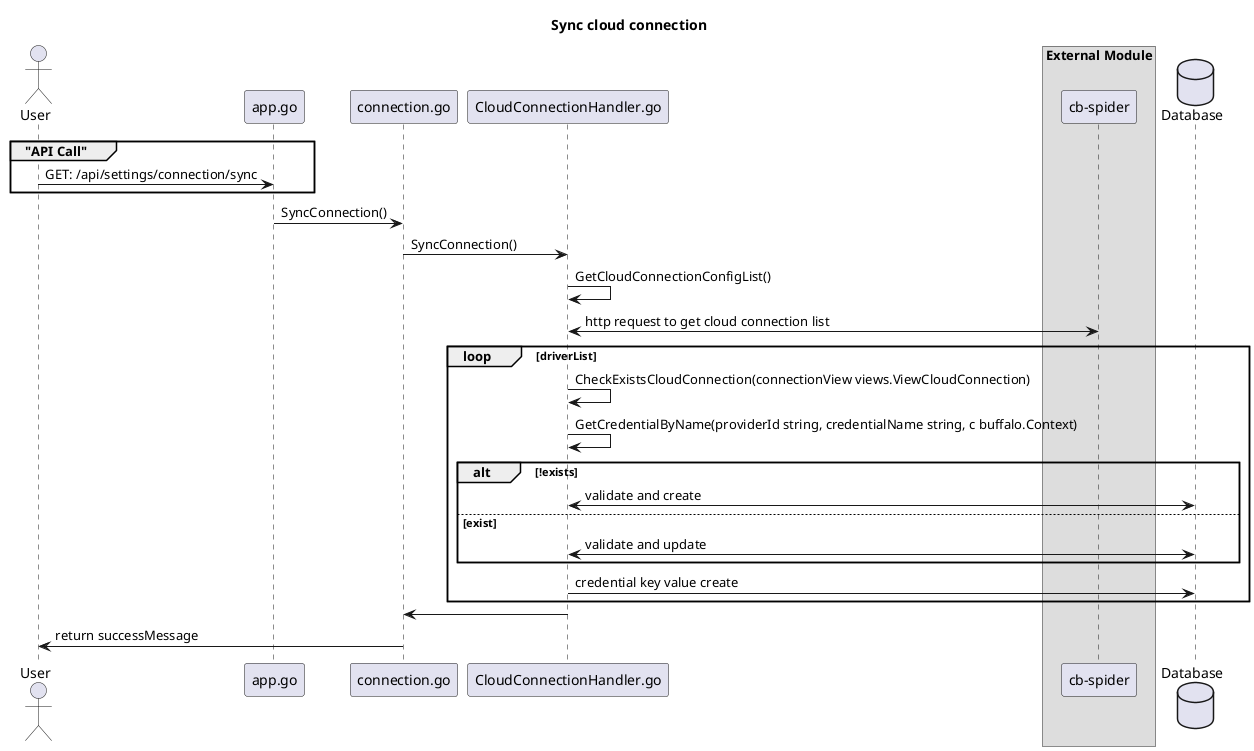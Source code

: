 @startuml

title "Sync cloud connection"

actor User as user

participant "app.go" as app
participant "connection.go" as route
participant "CloudConnectionHandler.go" as handler


box "External Module"
participant "cb-spider" as spider
end box

database Database as DB

group  "API Call"
user    -> app : GET: /api/settings/connection/sync
end

app     -> route: SyncConnection()
route -> handler: SyncConnection()
handler -> handler: GetCloudConnectionConfigList()
handler <-> spider : http request to get cloud connection list

loop driverList
    handler -> handler: CheckExistsCloudConnection(connectionView views.ViewCloudConnection)
    handler -> handler: GetCredentialByName(providerId string, credentialName string, c buffalo.Context)
    alt !exists 
        handler <-> DB : validate and create
    else exist
        handler <-> DB : validate and update
    end
    handler -> DB : credential key value create
end

route <- handler: 
user <- route:  return successMessage

@enduml
